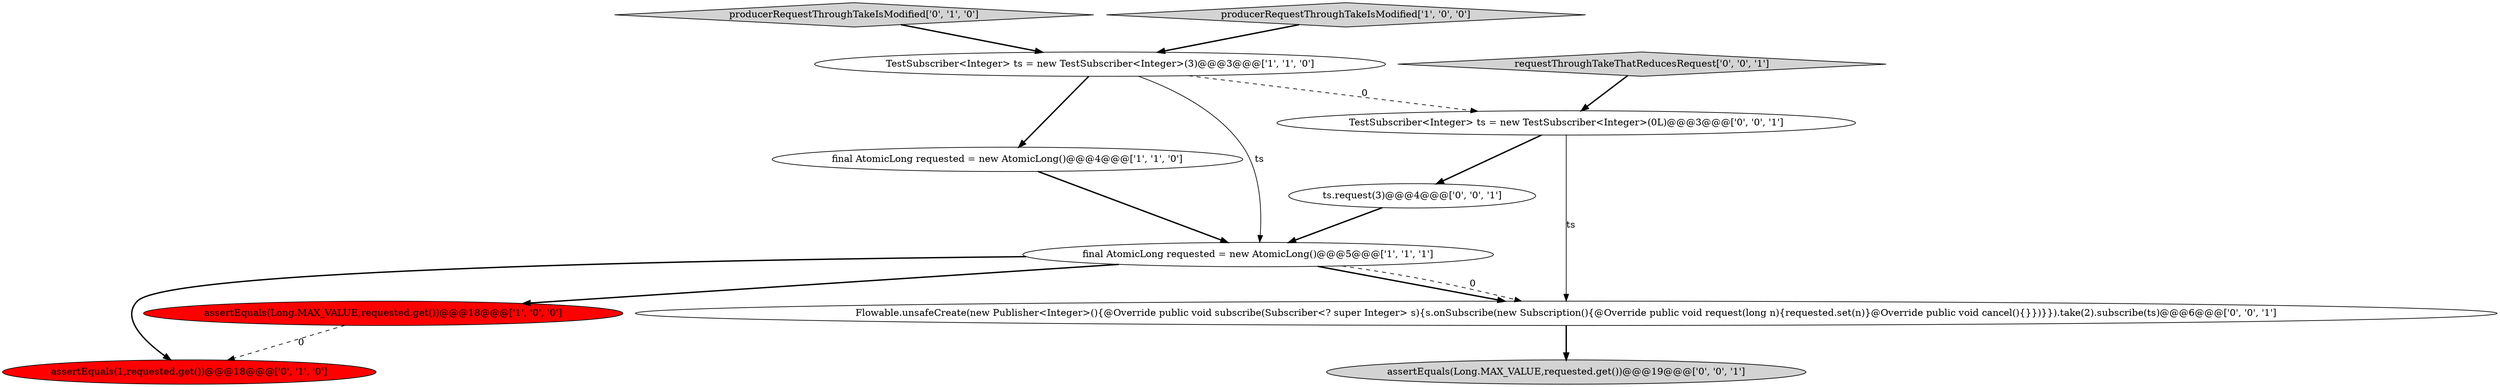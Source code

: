 digraph {
11 [style = filled, label = "TestSubscriber<Integer> ts = new TestSubscriber<Integer>(0L)@@@3@@@['0', '0', '1']", fillcolor = white, shape = ellipse image = "AAA0AAABBB3BBB"];
5 [style = filled, label = "assertEquals(1,requested.get())@@@18@@@['0', '1', '0']", fillcolor = red, shape = ellipse image = "AAA1AAABBB2BBB"];
1 [style = filled, label = "final AtomicLong requested = new AtomicLong()@@@4@@@['1', '1', '0']", fillcolor = white, shape = ellipse image = "AAA0AAABBB1BBB"];
4 [style = filled, label = "TestSubscriber<Integer> ts = new TestSubscriber<Integer>(3)@@@3@@@['1', '1', '0']", fillcolor = white, shape = ellipse image = "AAA0AAABBB1BBB"];
8 [style = filled, label = "ts.request(3)@@@4@@@['0', '0', '1']", fillcolor = white, shape = ellipse image = "AAA0AAABBB3BBB"];
6 [style = filled, label = "producerRequestThroughTakeIsModified['0', '1', '0']", fillcolor = lightgray, shape = diamond image = "AAA0AAABBB2BBB"];
9 [style = filled, label = "Flowable.unsafeCreate(new Publisher<Integer>(){@Override public void subscribe(Subscriber<? super Integer> s){s.onSubscribe(new Subscription(){@Override public void request(long n){requested.set(n)}@Override public void cancel(){}})}}).take(2).subscribe(ts)@@@6@@@['0', '0', '1']", fillcolor = white, shape = ellipse image = "AAA0AAABBB3BBB"];
10 [style = filled, label = "requestThroughTakeThatReducesRequest['0', '0', '1']", fillcolor = lightgray, shape = diamond image = "AAA0AAABBB3BBB"];
7 [style = filled, label = "assertEquals(Long.MAX_VALUE,requested.get())@@@19@@@['0', '0', '1']", fillcolor = lightgray, shape = ellipse image = "AAA0AAABBB3BBB"];
3 [style = filled, label = "final AtomicLong requested = new AtomicLong()@@@5@@@['1', '1', '1']", fillcolor = white, shape = ellipse image = "AAA0AAABBB1BBB"];
0 [style = filled, label = "assertEquals(Long.MAX_VALUE,requested.get())@@@18@@@['1', '0', '0']", fillcolor = red, shape = ellipse image = "AAA1AAABBB1BBB"];
2 [style = filled, label = "producerRequestThroughTakeIsModified['1', '0', '0']", fillcolor = lightgray, shape = diamond image = "AAA0AAABBB1BBB"];
1->3 [style = bold, label=""];
3->9 [style = bold, label=""];
4->3 [style = solid, label="ts"];
11->8 [style = bold, label=""];
6->4 [style = bold, label=""];
3->5 [style = bold, label=""];
4->1 [style = bold, label=""];
4->11 [style = dashed, label="0"];
0->5 [style = dashed, label="0"];
9->7 [style = bold, label=""];
3->9 [style = dashed, label="0"];
2->4 [style = bold, label=""];
3->0 [style = bold, label=""];
8->3 [style = bold, label=""];
10->11 [style = bold, label=""];
11->9 [style = solid, label="ts"];
}
